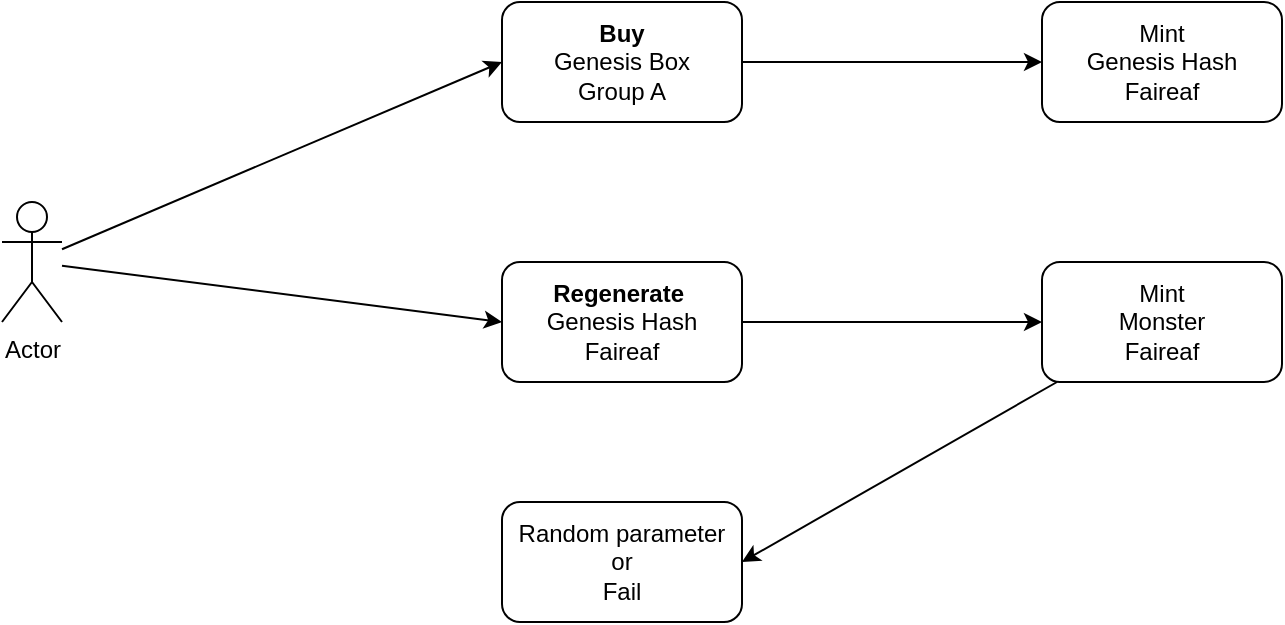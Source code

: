 <mxfile version="21.3.3" type="github">
  <diagram name="Page-1" id="hVRQzd9CAUhbPmyJtPIS">
    <mxGraphModel dx="1434" dy="790" grid="1" gridSize="10" guides="1" tooltips="1" connect="1" arrows="1" fold="1" page="1" pageScale="1" pageWidth="827" pageHeight="1169" math="0" shadow="0">
      <root>
        <mxCell id="0" />
        <mxCell id="1" parent="0" />
        <mxCell id="8SlsdoJzeLmdomkiOKk8-9" style="rounded=0;orthogonalLoop=1;jettySize=auto;html=1;entryX=0;entryY=0.5;entryDx=0;entryDy=0;" edge="1" parent="1" source="8SlsdoJzeLmdomkiOKk8-1" target="8SlsdoJzeLmdomkiOKk8-2">
          <mxGeometry relative="1" as="geometry" />
        </mxCell>
        <mxCell id="8SlsdoJzeLmdomkiOKk8-11" style="rounded=0;orthogonalLoop=1;jettySize=auto;html=1;entryX=0;entryY=0.5;entryDx=0;entryDy=0;" edge="1" parent="1" source="8SlsdoJzeLmdomkiOKk8-1" target="8SlsdoJzeLmdomkiOKk8-4">
          <mxGeometry relative="1" as="geometry" />
        </mxCell>
        <mxCell id="8SlsdoJzeLmdomkiOKk8-1" value="Actor" style="shape=umlActor;verticalLabelPosition=bottom;verticalAlign=top;html=1;outlineConnect=0;" vertex="1" parent="1">
          <mxGeometry x="30" y="340" width="30" height="60" as="geometry" />
        </mxCell>
        <mxCell id="8SlsdoJzeLmdomkiOKk8-10" style="edgeStyle=orthogonalEdgeStyle;rounded=0;orthogonalLoop=1;jettySize=auto;html=1;entryX=0;entryY=0.5;entryDx=0;entryDy=0;" edge="1" parent="1" source="8SlsdoJzeLmdomkiOKk8-2" target="8SlsdoJzeLmdomkiOKk8-3">
          <mxGeometry relative="1" as="geometry" />
        </mxCell>
        <mxCell id="8SlsdoJzeLmdomkiOKk8-2" value="&lt;b&gt;Buy &lt;/b&gt;&lt;br&gt;Genesis Box &lt;br&gt;Group A" style="rounded=1;whiteSpace=wrap;html=1;" vertex="1" parent="1">
          <mxGeometry x="280" y="240" width="120" height="60" as="geometry" />
        </mxCell>
        <mxCell id="8SlsdoJzeLmdomkiOKk8-3" value="Mint&lt;br&gt;Genesis Hash&lt;br&gt;Faireaf " style="rounded=1;whiteSpace=wrap;html=1;" vertex="1" parent="1">
          <mxGeometry x="550" y="240" width="120" height="60" as="geometry" />
        </mxCell>
        <mxCell id="8SlsdoJzeLmdomkiOKk8-12" style="edgeStyle=orthogonalEdgeStyle;rounded=0;orthogonalLoop=1;jettySize=auto;html=1;entryX=0;entryY=0.5;entryDx=0;entryDy=0;" edge="1" parent="1" source="8SlsdoJzeLmdomkiOKk8-4" target="8SlsdoJzeLmdomkiOKk8-5">
          <mxGeometry relative="1" as="geometry" />
        </mxCell>
        <mxCell id="8SlsdoJzeLmdomkiOKk8-4" value="&lt;b&gt;Regenerate&amp;nbsp;&lt;br&gt;&lt;/b&gt;Genesis Hash&lt;br&gt;Faireaf " style="rounded=1;whiteSpace=wrap;html=1;" vertex="1" parent="1">
          <mxGeometry x="280" y="370" width="120" height="60" as="geometry" />
        </mxCell>
        <mxCell id="8SlsdoJzeLmdomkiOKk8-13" style="rounded=0;orthogonalLoop=1;jettySize=auto;html=1;entryX=1;entryY=0.5;entryDx=0;entryDy=0;" edge="1" parent="1" source="8SlsdoJzeLmdomkiOKk8-5" target="8SlsdoJzeLmdomkiOKk8-6">
          <mxGeometry relative="1" as="geometry" />
        </mxCell>
        <mxCell id="8SlsdoJzeLmdomkiOKk8-5" value="Mint&lt;br&gt;Monster&lt;br&gt;Faireaf" style="rounded=1;whiteSpace=wrap;html=1;" vertex="1" parent="1">
          <mxGeometry x="550" y="370" width="120" height="60" as="geometry" />
        </mxCell>
        <mxCell id="8SlsdoJzeLmdomkiOKk8-6" value="Random parameter &lt;br&gt;or &lt;br&gt;Fail" style="rounded=1;whiteSpace=wrap;html=1;" vertex="1" parent="1">
          <mxGeometry x="280" y="490" width="120" height="60" as="geometry" />
        </mxCell>
      </root>
    </mxGraphModel>
  </diagram>
</mxfile>

